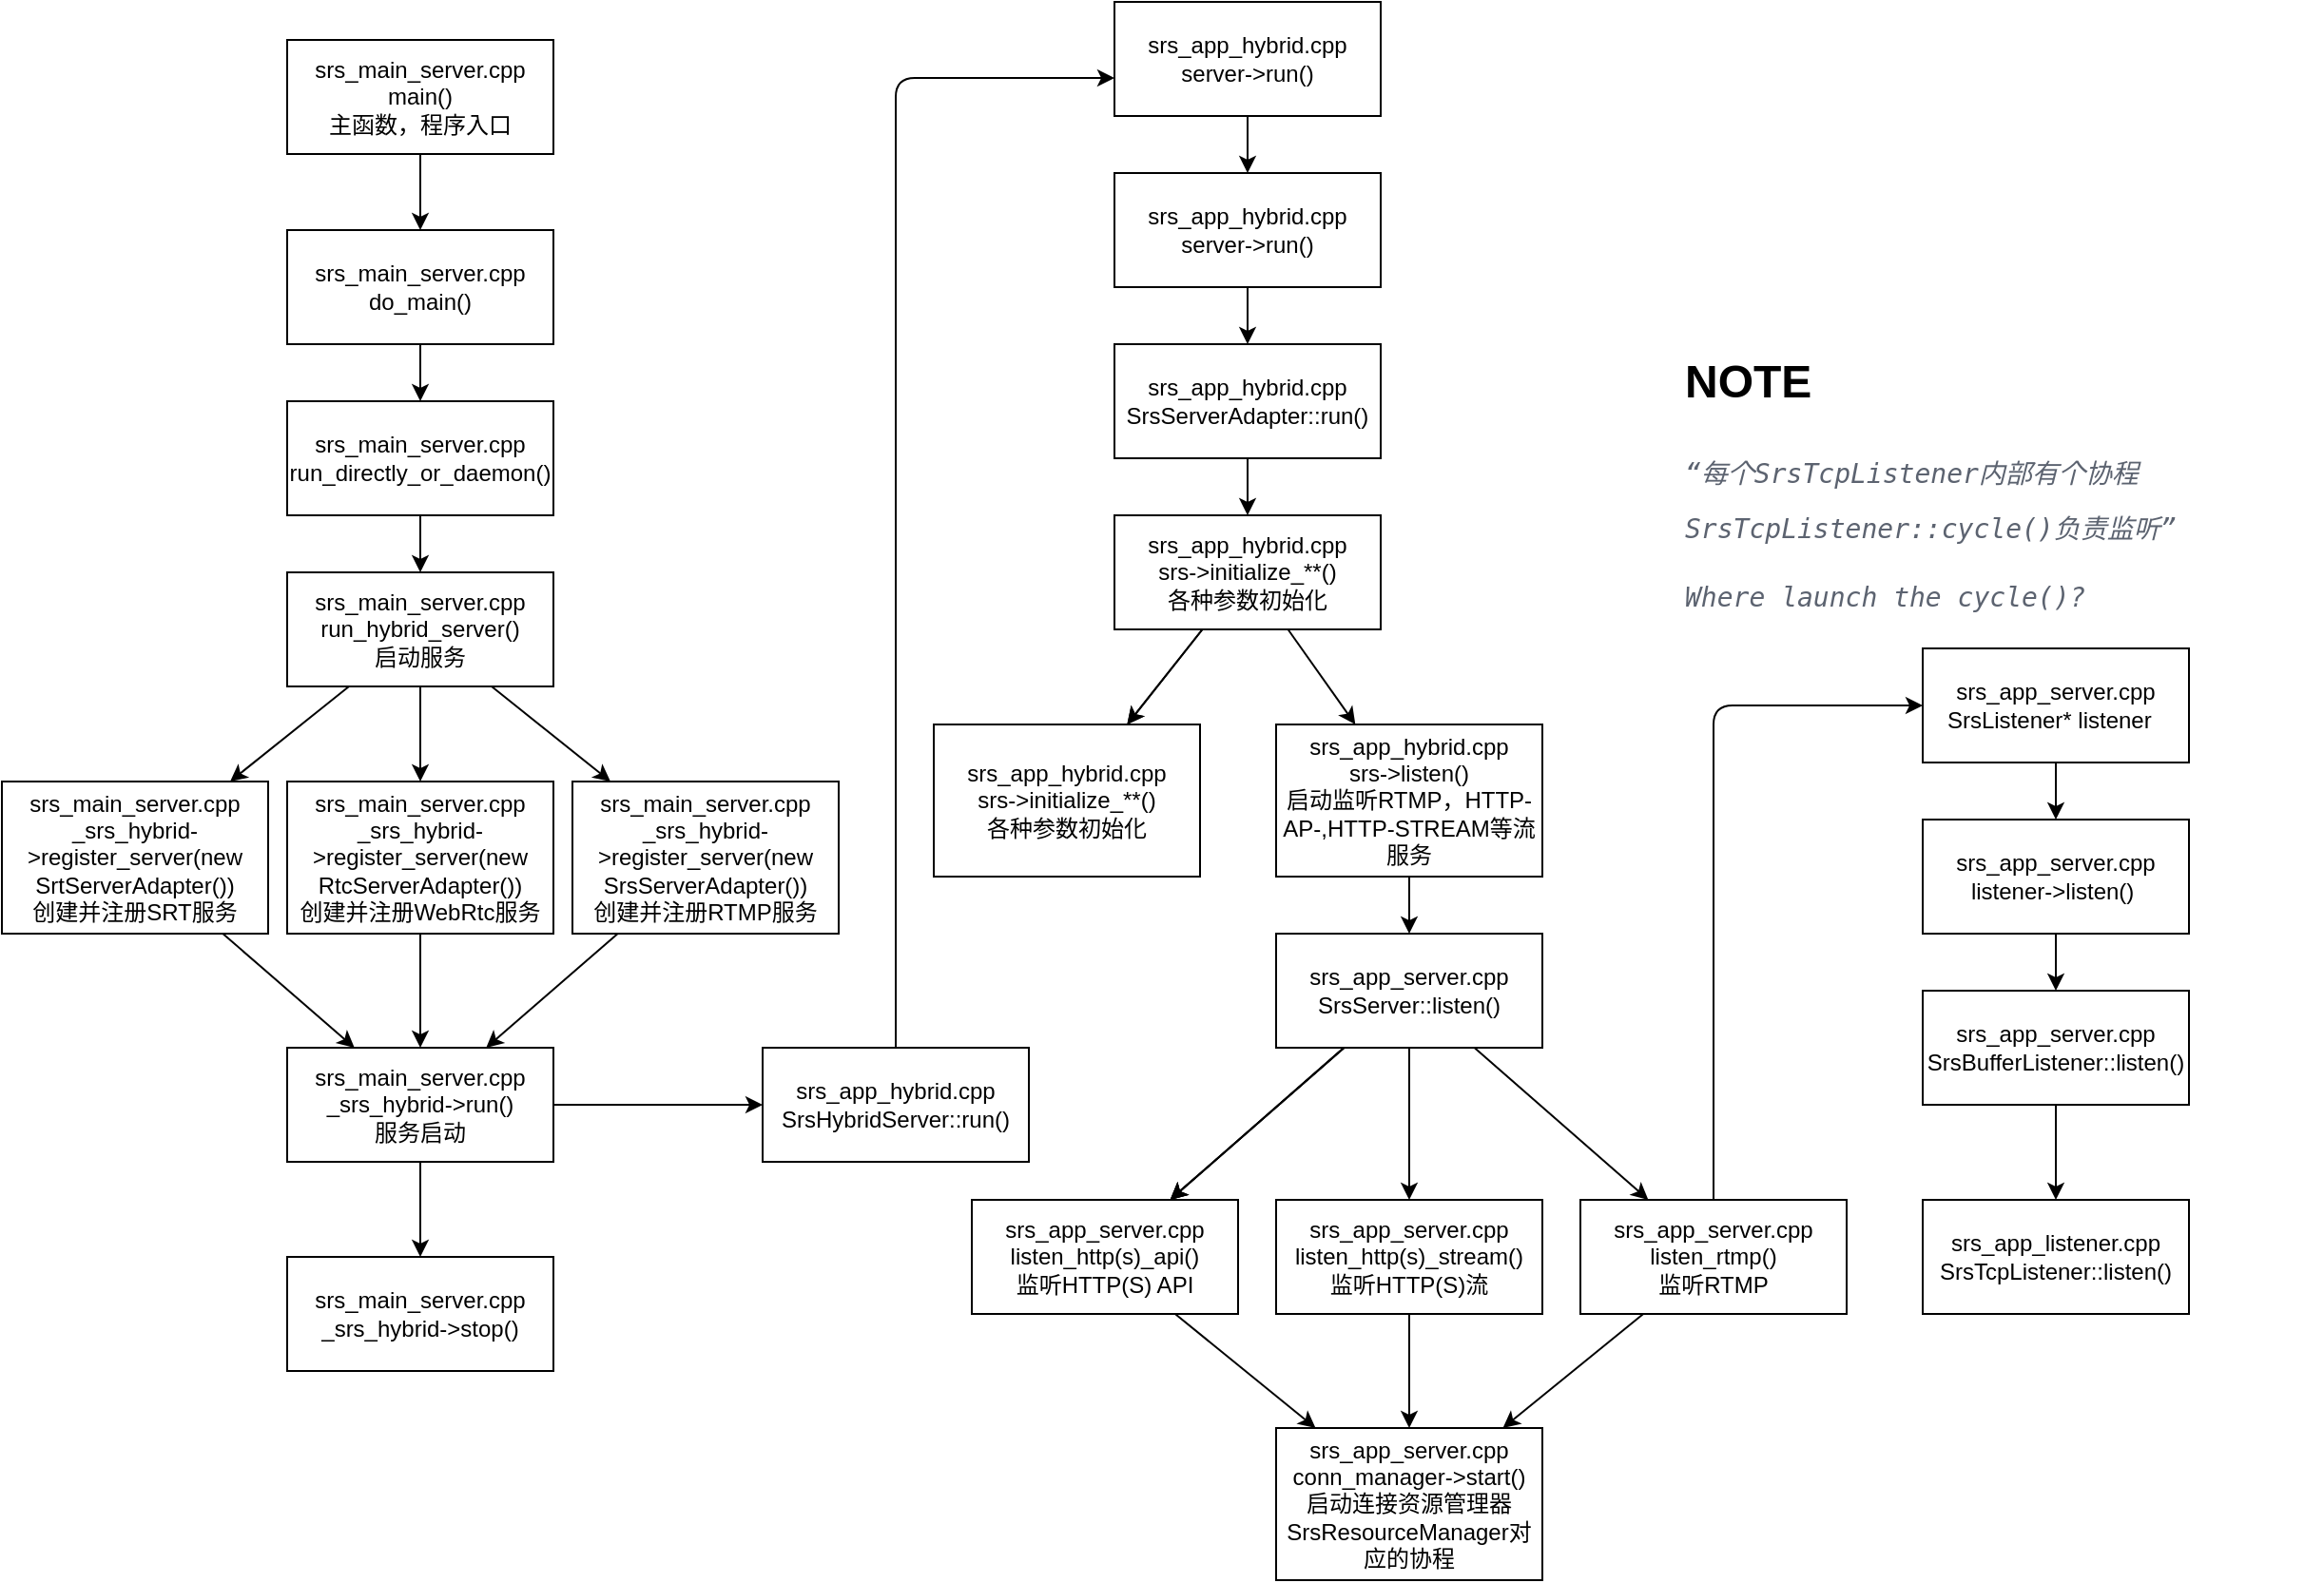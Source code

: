 <mxfile>
    <diagram id="ZLlEhHVtR3WFZIuY6xpI" name="Page-1">
        <mxGraphModel dx="914" dy="652" grid="1" gridSize="10" guides="1" tooltips="1" connect="1" arrows="1" fold="1" page="1" pageScale="1" pageWidth="850" pageHeight="1100" math="0" shadow="0">
            <root>
                <mxCell id="0"/>
                <mxCell id="1" parent="0"/>
                <mxCell id="29" value="" style="html=1;entryX=0;entryY=0.667;entryDx=0;entryDy=0;movable=1;resizable=1;rotatable=1;deletable=1;editable=1;connectable=1;entryPerimeter=0;" parent="1" source="26" target="28" edge="1">
                    <mxGeometry relative="1" as="geometry">
                        <Array as="points">
                            <mxPoint x="500" y="50"/>
                        </Array>
                    </mxGeometry>
                </mxCell>
                <mxCell id="4" value="" style="edgeStyle=none;html=1;" parent="1" source="2" target="3" edge="1">
                    <mxGeometry relative="1" as="geometry"/>
                </mxCell>
                <mxCell id="2" value="srs_main_server.cpp&lt;br&gt;main()&lt;br&gt;主函数，程序入口" style="rounded=0;whiteSpace=wrap;html=1;" parent="1" vertex="1">
                    <mxGeometry x="180" y="30" width="140" height="60" as="geometry"/>
                </mxCell>
                <mxCell id="6" value="" style="edgeStyle=none;html=1;" parent="1" source="3" target="5" edge="1">
                    <mxGeometry relative="1" as="geometry"/>
                </mxCell>
                <mxCell id="3" value="srs_main_server.cpp&lt;br&gt;do_main()" style="rounded=0;whiteSpace=wrap;html=1;" parent="1" vertex="1">
                    <mxGeometry x="180" y="130" width="140" height="60" as="geometry"/>
                </mxCell>
                <mxCell id="8" value="" style="edgeStyle=none;html=1;" parent="1" source="5" target="7" edge="1">
                    <mxGeometry relative="1" as="geometry"/>
                </mxCell>
                <mxCell id="5" value="srs_main_server.cpp&lt;br&gt;run_directly_or_daemon()" style="rounded=0;whiteSpace=wrap;html=1;" parent="1" vertex="1">
                    <mxGeometry x="180" y="220" width="140" height="60" as="geometry"/>
                </mxCell>
                <mxCell id="18" value="" style="edgeStyle=none;html=1;" parent="1" source="7" target="17" edge="1">
                    <mxGeometry relative="1" as="geometry"/>
                </mxCell>
                <mxCell id="20" value="" style="edgeStyle=none;html=1;" parent="1" source="7" target="19" edge="1">
                    <mxGeometry relative="1" as="geometry"/>
                </mxCell>
                <mxCell id="22" value="" style="edgeStyle=none;html=1;" parent="1" source="7" target="21" edge="1">
                    <mxGeometry relative="1" as="geometry"/>
                </mxCell>
                <mxCell id="7" value="srs_main_server.cpp&lt;br&gt;run_hybrid_server()&lt;br&gt;启动服务" style="rounded=0;whiteSpace=wrap;html=1;" parent="1" vertex="1">
                    <mxGeometry x="180" y="310" width="140" height="60" as="geometry"/>
                </mxCell>
                <mxCell id="12" value="" style="edgeStyle=none;html=1;" parent="1" source="9" target="11" edge="1">
                    <mxGeometry relative="1" as="geometry"/>
                </mxCell>
                <mxCell id="27" value="" style="edgeStyle=none;html=1;" parent="1" source="9" target="26" edge="1">
                    <mxGeometry relative="1" as="geometry"/>
                </mxCell>
                <mxCell id="9" value="srs_main_server.cpp&lt;br&gt;_srs_hybrid-&amp;gt;run()&lt;br&gt;服务启动" style="rounded=0;whiteSpace=wrap;html=1;" parent="1" vertex="1">
                    <mxGeometry x="180" y="560" width="140" height="60" as="geometry"/>
                </mxCell>
                <mxCell id="11" value="srs_main_server.cpp&lt;br&gt;_srs_hybrid-&amp;gt;stop()" style="rounded=0;whiteSpace=wrap;html=1;" parent="1" vertex="1">
                    <mxGeometry x="180" y="670" width="140" height="60" as="geometry"/>
                </mxCell>
                <mxCell id="24" value="" style="edgeStyle=none;html=1;" parent="1" source="17" target="9" edge="1">
                    <mxGeometry relative="1" as="geometry"/>
                </mxCell>
                <mxCell id="17" value="srs_main_server.cpp&lt;br&gt;_srs_hybrid-&amp;gt;register_server(new SrsServerAdapter())&lt;br&gt;创建并注册RTMP服务" style="rounded=0;whiteSpace=wrap;html=1;" parent="1" vertex="1">
                    <mxGeometry x="330" y="420" width="140" height="80" as="geometry"/>
                </mxCell>
                <mxCell id="25" value="" style="edgeStyle=none;html=1;" parent="1" source="19" target="9" edge="1">
                    <mxGeometry relative="1" as="geometry"/>
                </mxCell>
                <mxCell id="19" value="srs_main_server.cpp&lt;br&gt;_srs_hybrid-&amp;gt;register_server(new SrtServerAdapter())&lt;br&gt;创建并注册SRT服务" style="rounded=0;whiteSpace=wrap;html=1;" parent="1" vertex="1">
                    <mxGeometry x="30" y="420" width="140" height="80" as="geometry"/>
                </mxCell>
                <mxCell id="23" value="" style="edgeStyle=none;html=1;" parent="1" source="21" target="9" edge="1">
                    <mxGeometry relative="1" as="geometry"/>
                </mxCell>
                <mxCell id="21" value="srs_main_server.cpp&lt;br&gt;_srs_hybrid-&amp;gt;register_server(new RtcServerAdapter())&lt;br&gt;创建并注册WebRtc服务" style="rounded=0;whiteSpace=wrap;html=1;" parent="1" vertex="1">
                    <mxGeometry x="180" y="420" width="140" height="80" as="geometry"/>
                </mxCell>
                <mxCell id="26" value="srs_app_hybrid.cpp&lt;br&gt;SrsHybridServer::run()" style="rounded=0;whiteSpace=wrap;html=1;" parent="1" vertex="1">
                    <mxGeometry x="430" y="560" width="140" height="60" as="geometry"/>
                </mxCell>
                <mxCell id="31" value="" style="edgeStyle=none;html=1;" parent="1" source="28" target="30" edge="1">
                    <mxGeometry relative="1" as="geometry"/>
                </mxCell>
                <mxCell id="28" value="srs_app_hybrid.cpp&lt;br&gt;server-&amp;gt;run()" style="rounded=0;whiteSpace=wrap;html=1;" parent="1" vertex="1">
                    <mxGeometry x="615" y="10" width="140" height="60" as="geometry"/>
                </mxCell>
                <mxCell id="33" value="" style="edgeStyle=none;html=1;" parent="1" source="30" target="32" edge="1">
                    <mxGeometry relative="1" as="geometry"/>
                </mxCell>
                <mxCell id="30" value="srs_app_hybrid.cpp&lt;br&gt;server-&amp;gt;run()" style="rounded=0;whiteSpace=wrap;html=1;" parent="1" vertex="1">
                    <mxGeometry x="615" y="100" width="140" height="60" as="geometry"/>
                </mxCell>
                <mxCell id="36" value="" style="edgeStyle=none;html=1;" parent="1" source="32" target="35" edge="1">
                    <mxGeometry relative="1" as="geometry"/>
                </mxCell>
                <mxCell id="32" value="srs_app_hybrid.cpp&lt;br&gt;SrsServerAdapter::run()" style="rounded=0;whiteSpace=wrap;html=1;" parent="1" vertex="1">
                    <mxGeometry x="615" y="190" width="140" height="60" as="geometry"/>
                </mxCell>
                <mxCell id="39" value="" style="edgeStyle=none;html=1;" parent="1" source="35" target="38" edge="1">
                    <mxGeometry relative="1" as="geometry"/>
                </mxCell>
                <mxCell id="40" value="" style="edgeStyle=none;html=1;" parent="1" source="35" target="38" edge="1">
                    <mxGeometry relative="1" as="geometry"/>
                </mxCell>
                <mxCell id="49" value="" style="edgeStyle=none;shape=connector;rounded=1;html=1;labelBackgroundColor=default;strokeColor=default;fontFamily=Helvetica;fontSize=11;fontColor=default;endArrow=classic;" parent="1" source="35" target="47" edge="1">
                    <mxGeometry relative="1" as="geometry"/>
                </mxCell>
                <mxCell id="35" value="srs_app_hybrid.cpp&lt;br&gt;srs-&amp;gt;initialize_**()&lt;br&gt;各种参数初始化" style="rounded=0;whiteSpace=wrap;html=1;" parent="1" vertex="1">
                    <mxGeometry x="615" y="280" width="140" height="60" as="geometry"/>
                </mxCell>
                <mxCell id="38" value="srs_app_hybrid.cpp&lt;br&gt;srs-&amp;gt;initialize_**()&lt;br&gt;各种参数初始化" style="rounded=0;whiteSpace=wrap;html=1;" parent="1" vertex="1">
                    <mxGeometry x="520" y="390" width="140" height="80" as="geometry"/>
                </mxCell>
                <mxCell id="53" value="" style="edgeStyle=none;shape=connector;rounded=1;html=1;labelBackgroundColor=default;strokeColor=default;fontFamily=Helvetica;fontSize=11;fontColor=default;endArrow=classic;" parent="1" source="47" target="52" edge="1">
                    <mxGeometry relative="1" as="geometry"/>
                </mxCell>
                <mxCell id="47" value="srs_app_hybrid.cpp&lt;br&gt;srs-&amp;gt;listen()&lt;br&gt;启动监听RTMP，HTTP-AP-,HTTP-STREAM等流服务" style="rounded=0;whiteSpace=wrap;html=1;" parent="1" vertex="1">
                    <mxGeometry x="700" y="390" width="140" height="80" as="geometry"/>
                </mxCell>
                <mxCell id="55" value="" style="edgeStyle=none;shape=connector;rounded=1;html=1;labelBackgroundColor=default;strokeColor=default;fontFamily=Helvetica;fontSize=11;fontColor=default;endArrow=classic;" parent="1" source="52" target="54" edge="1">
                    <mxGeometry relative="1" as="geometry"/>
                </mxCell>
                <mxCell id="57" value="" style="edgeStyle=none;shape=connector;rounded=1;html=1;labelBackgroundColor=default;strokeColor=default;fontFamily=Helvetica;fontSize=11;fontColor=default;endArrow=classic;" parent="1" source="52" target="56" edge="1">
                    <mxGeometry relative="1" as="geometry"/>
                </mxCell>
                <mxCell id="58" value="" style="edgeStyle=none;shape=connector;rounded=1;html=1;labelBackgroundColor=default;strokeColor=default;fontFamily=Helvetica;fontSize=11;fontColor=default;endArrow=classic;" parent="1" source="52" target="56" edge="1">
                    <mxGeometry relative="1" as="geometry"/>
                </mxCell>
                <mxCell id="59" value="" style="edgeStyle=none;shape=connector;rounded=1;html=1;labelBackgroundColor=default;strokeColor=default;fontFamily=Helvetica;fontSize=11;fontColor=default;endArrow=classic;" parent="1" source="52" target="56" edge="1">
                    <mxGeometry relative="1" as="geometry"/>
                </mxCell>
                <mxCell id="61" value="" style="edgeStyle=none;shape=connector;rounded=1;html=1;labelBackgroundColor=default;strokeColor=default;fontFamily=Helvetica;fontSize=11;fontColor=default;endArrow=classic;" parent="1" source="52" target="60" edge="1">
                    <mxGeometry relative="1" as="geometry"/>
                </mxCell>
                <mxCell id="52" value="srs_app_server.cpp&lt;br&gt;SrsServer::listen()" style="whiteSpace=wrap;html=1;rounded=0;" parent="1" vertex="1">
                    <mxGeometry x="700" y="500" width="140" height="60" as="geometry"/>
                </mxCell>
                <mxCell id="63" value="" style="edgeStyle=none;shape=connector;rounded=1;html=1;labelBackgroundColor=default;strokeColor=default;fontFamily=Helvetica;fontSize=11;fontColor=default;endArrow=classic;" parent="1" source="54" target="62" edge="1">
                    <mxGeometry relative="1" as="geometry"/>
                </mxCell>
                <mxCell id="67" value="" style="edgeStyle=none;html=1;" parent="1" source="54" target="66" edge="1">
                    <mxGeometry relative="1" as="geometry">
                        <Array as="points">
                            <mxPoint x="930" y="380"/>
                        </Array>
                    </mxGeometry>
                </mxCell>
                <mxCell id="54" value="srs_app_server.cpp&lt;br&gt;listen_rtmp()&lt;br&gt;监听RTMP" style="whiteSpace=wrap;html=1;rounded=0;" parent="1" vertex="1">
                    <mxGeometry x="860" y="640" width="140" height="60" as="geometry"/>
                </mxCell>
                <mxCell id="64" value="" style="edgeStyle=none;shape=connector;rounded=1;html=1;labelBackgroundColor=default;strokeColor=default;fontFamily=Helvetica;fontSize=11;fontColor=default;endArrow=classic;" parent="1" source="56" target="62" edge="1">
                    <mxGeometry relative="1" as="geometry"/>
                </mxCell>
                <mxCell id="56" value="srs_app_server.cpp&lt;br&gt;listen_http(s)_api()&lt;br&gt;监听HTTP(S) API" style="whiteSpace=wrap;html=1;rounded=0;" parent="1" vertex="1">
                    <mxGeometry x="540" y="640" width="140" height="60" as="geometry"/>
                </mxCell>
                <mxCell id="65" value="" style="edgeStyle=none;shape=connector;rounded=1;html=1;labelBackgroundColor=default;strokeColor=default;fontFamily=Helvetica;fontSize=11;fontColor=default;endArrow=classic;" parent="1" source="60" target="62" edge="1">
                    <mxGeometry relative="1" as="geometry"/>
                </mxCell>
                <mxCell id="60" value="srs_app_server.cpp&lt;br&gt;listen_http(s)_stream()&lt;br&gt;监听HTTP(S)流" style="whiteSpace=wrap;html=1;rounded=0;" parent="1" vertex="1">
                    <mxGeometry x="700" y="640" width="140" height="60" as="geometry"/>
                </mxCell>
                <mxCell id="62" value="srs_app_server.cpp&lt;br&gt;conn_manager-&amp;gt;start()&lt;br&gt;启动连接资源管理器SrsResourceManager对应的协程" style="whiteSpace=wrap;html=1;rounded=0;" parent="1" vertex="1">
                    <mxGeometry x="700" y="760" width="140" height="80" as="geometry"/>
                </mxCell>
                <mxCell id="69" value="" style="edgeStyle=none;html=1;" parent="1" source="66" target="68" edge="1">
                    <mxGeometry relative="1" as="geometry"/>
                </mxCell>
                <mxCell id="66" value="srs_app_server.cpp&lt;br&gt;SrsListener* listener&amp;nbsp;&amp;nbsp;" style="whiteSpace=wrap;html=1;rounded=0;" parent="1" vertex="1">
                    <mxGeometry x="1040" y="350" width="140" height="60" as="geometry"/>
                </mxCell>
                <mxCell id="71" value="" style="edgeStyle=none;html=1;" parent="1" source="68" target="70" edge="1">
                    <mxGeometry relative="1" as="geometry"/>
                </mxCell>
                <mxCell id="68" value="srs_app_server.cpp&lt;br&gt;listener-&amp;gt;listen()&amp;nbsp;" style="whiteSpace=wrap;html=1;rounded=0;" parent="1" vertex="1">
                    <mxGeometry x="1040" y="440" width="140" height="60" as="geometry"/>
                </mxCell>
                <mxCell id="73" value="" style="edgeStyle=none;html=1;" parent="1" source="70" target="72" edge="1">
                    <mxGeometry relative="1" as="geometry"/>
                </mxCell>
                <mxCell id="70" value="srs_app_server.cpp&lt;br&gt;SrsBufferListener::listen()" style="whiteSpace=wrap;html=1;rounded=0;" parent="1" vertex="1">
                    <mxGeometry x="1040" y="530" width="140" height="60" as="geometry"/>
                </mxCell>
                <mxCell id="72" value="srs_app_listener.cpp&lt;br&gt;SrsTcpListener::listen()" style="whiteSpace=wrap;html=1;rounded=0;" parent="1" vertex="1">
                    <mxGeometry x="1040" y="640" width="140" height="60" as="geometry"/>
                </mxCell>
                <mxCell id="74" value="&lt;h1&gt;NOTE&lt;/h1&gt;&lt;h1&gt;&lt;span style=&quot;color: rgb(92, 99, 112); font-family: &amp;quot;Source Code Pro&amp;quot;, &amp;quot;DejaVu Sans Mono&amp;quot;, &amp;quot;Ubuntu Mono&amp;quot;, &amp;quot;Anonymous Pro&amp;quot;, &amp;quot;Droid Sans Mono&amp;quot;, Menlo, Monaco, Consolas, Inconsolata, Courier, &amp;quot;PingFang SC&amp;quot;, &amp;quot;Microsoft YaHei&amp;quot;, sans-serif; font-size: 14px; font-style: italic; font-weight: 400; background-color: rgb(255, 255, 255);&quot;&gt;“每个SrsTcpListener内部有个协程SrsTcpListener::cycle()负责监听”&lt;/span&gt;&lt;br&gt;&lt;/h1&gt;&lt;div&gt;&lt;font face=&quot;Source Code Pro, DejaVu Sans Mono, Ubuntu Mono, Anonymous Pro, Droid Sans Mono, Menlo, Monaco, Consolas, Inconsolata, Courier, PingFang SC, Microsoft YaHei, sans-serif&quot; color=&quot;#5c6370&quot;&gt;&lt;span style=&quot;font-size: 14px; background-color: rgb(255, 255, 255);&quot;&gt;&lt;i&gt;Where launch the cycle()?&lt;/i&gt;&lt;/span&gt;&lt;/font&gt;&lt;/div&gt;" style="text;html=1;strokeColor=none;fillColor=none;spacing=5;spacingTop=-20;whiteSpace=wrap;overflow=hidden;rounded=0;" parent="1" vertex="1">
                    <mxGeometry x="910" y="190" width="340" height="150" as="geometry"/>
                </mxCell>
            </root>
        </mxGraphModel>
    </diagram>
</mxfile>